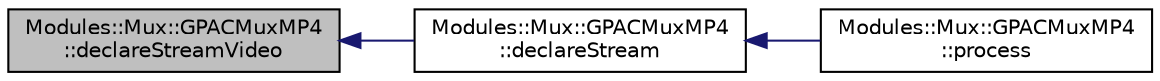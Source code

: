 digraph "Modules::Mux::GPACMuxMP4::declareStreamVideo"
{
 // INTERACTIVE_SVG=YES
  edge [fontname="Helvetica",fontsize="10",labelfontname="Helvetica",labelfontsize="10"];
  node [fontname="Helvetica",fontsize="10",shape=record];
  rankdir="LR";
  Node1 [label="Modules::Mux::GPACMuxMP4\l::declareStreamVideo",height=0.2,width=0.4,color="black", fillcolor="grey75", style="filled", fontcolor="black"];
  Node1 -> Node2 [dir="back",color="midnightblue",fontsize="10",style="solid",fontname="Helvetica"];
  Node2 [label="Modules::Mux::GPACMuxMP4\l::declareStream",height=0.2,width=0.4,color="black", fillcolor="white", style="filled",URL="$class_modules_1_1_mux_1_1_g_p_a_c_mux_m_p4.html#ac1f94e81a7a78eb084aa3d0b4ca7d49b"];
  Node2 -> Node3 [dir="back",color="midnightblue",fontsize="10",style="solid",fontname="Helvetica"];
  Node3 [label="Modules::Mux::GPACMuxMP4\l::process",height=0.2,width=0.4,color="black", fillcolor="white", style="filled",URL="$class_modules_1_1_mux_1_1_g_p_a_c_mux_m_p4.html#a431fa6ecb498b8bb22082c5fa86f2bf9"];
}
